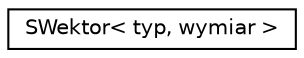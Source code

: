 digraph "Graphical Class Hierarchy"
{
 // LATEX_PDF_SIZE
  edge [fontname="Helvetica",fontsize="10",labelfontname="Helvetica",labelfontsize="10"];
  node [fontname="Helvetica",fontsize="10",shape=record];
  rankdir="LR";
  Node0 [label="SWektor\< typ, wymiar \>",height=0.2,width=0.4,color="black", fillcolor="white", style="filled",URL="$class_s_wektor.html",tooltip="Szablon klasy modelującej pojęcie wektora. Klasa ta jest szablonem i może stworzyć wektory dowolnie d..."];
}
